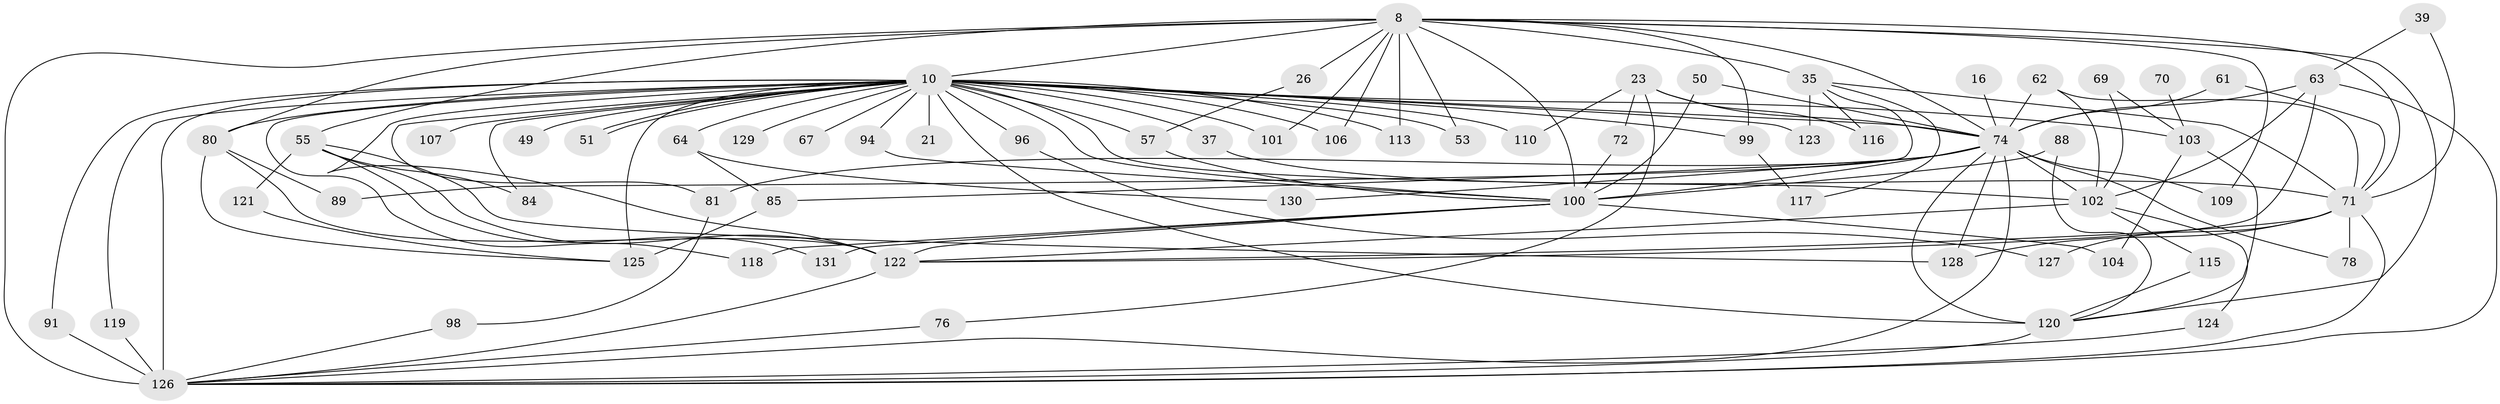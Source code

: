 // original degree distribution, {29: 0.007633587786259542, 27: 0.015267175572519083, 21: 0.015267175572519083, 15: 0.007633587786259542, 17: 0.007633587786259542, 18: 0.007633587786259542, 22: 0.007633587786259542, 20: 0.007633587786259542, 6: 0.03816793893129771, 3: 0.20610687022900764, 4: 0.06870229007633588, 7: 0.007633587786259542, 2: 0.5190839694656488, 11: 0.015267175572519083, 5: 0.06870229007633588}
// Generated by graph-tools (version 1.1) at 2025/43/03/09/25 04:43:55]
// undirected, 65 vertices, 130 edges
graph export_dot {
graph [start="1"]
  node [color=gray90,style=filled];
  8 [super="+2"];
  10 [super="+5+7"];
  16;
  21;
  23;
  26 [super="+12"];
  35 [super="+18+15"];
  37;
  39;
  49;
  50;
  51;
  53;
  55 [super="+44"];
  57 [super="+56"];
  61;
  62;
  63 [super="+58+36"];
  64 [super="+13"];
  67;
  69;
  70;
  71 [super="+17+52"];
  72;
  74 [super="+9+28+48"];
  76;
  78;
  80 [super="+11"];
  81 [super="+40"];
  84;
  85;
  88;
  89;
  91;
  94 [super="+79+83"];
  96;
  98;
  99 [super="+93"];
  100 [super="+30+65"];
  101;
  102 [super="+68+47+42"];
  103 [super="+25+24"];
  104;
  106;
  107;
  109;
  110;
  113;
  115;
  116;
  117;
  118;
  119;
  120 [super="+66+108"];
  121;
  122 [super="+92+111"];
  123;
  124;
  125 [super="+54+114+34"];
  126 [super="+31+112"];
  127 [super="+97"];
  128 [super="+41+95"];
  129;
  130;
  131;
  8 -- 10 [weight=8];
  8 -- 26 [weight=3];
  8 -- 80 [weight=2];
  8 -- 101;
  8 -- 113;
  8 -- 71 [weight=3];
  8 -- 35 [weight=4];
  8 -- 99 [weight=2];
  8 -- 106;
  8 -- 109;
  8 -- 53;
  8 -- 55 [weight=2];
  8 -- 74 [weight=4];
  8 -- 100 [weight=4];
  8 -- 120;
  8 -- 126 [weight=4];
  10 -- 51;
  10 -- 51;
  10 -- 53;
  10 -- 67 [weight=2];
  10 -- 106;
  10 -- 123;
  10 -- 129 [weight=2];
  10 -- 96 [weight=2];
  10 -- 102 [weight=4];
  10 -- 103 [weight=3];
  10 -- 107 [weight=2];
  10 -- 49 [weight=2];
  10 -- 118;
  10 -- 64 [weight=3];
  10 -- 21 [weight=2];
  10 -- 37;
  10 -- 74 [weight=11];
  10 -- 80;
  10 -- 81;
  10 -- 84;
  10 -- 91;
  10 -- 94 [weight=2];
  10 -- 99;
  10 -- 101;
  10 -- 110;
  10 -- 113;
  10 -- 119;
  10 -- 125 [weight=4];
  10 -- 126 [weight=15];
  10 -- 100;
  10 -- 57;
  10 -- 122;
  10 -- 120 [weight=2];
  16 -- 74;
  23 -- 72;
  23 -- 76;
  23 -- 110;
  23 -- 116;
  23 -- 74 [weight=2];
  26 -- 57;
  35 -- 117;
  35 -- 89;
  35 -- 116;
  35 -- 123;
  35 -- 71;
  37 -- 71;
  39 -- 71;
  39 -- 63;
  50 -- 74;
  50 -- 100;
  55 -- 121;
  55 -- 131;
  55 -- 84;
  55 -- 128;
  55 -- 122;
  57 -- 100;
  61 -- 74;
  61 -- 71;
  62 -- 71;
  62 -- 102;
  62 -- 74;
  63 -- 74 [weight=2];
  63 -- 122;
  63 -- 102 [weight=2];
  63 -- 126;
  64 -- 85;
  64 -- 130;
  69 -- 102;
  69 -- 103;
  70 -- 103;
  71 -- 78;
  71 -- 127 [weight=2];
  71 -- 128 [weight=2];
  71 -- 126;
  71 -- 122;
  72 -- 100;
  74 -- 130;
  74 -- 78;
  74 -- 81 [weight=2];
  74 -- 85;
  74 -- 109;
  74 -- 100;
  74 -- 128;
  74 -- 120 [weight=4];
  74 -- 126 [weight=4];
  74 -- 102;
  76 -- 126;
  80 -- 89;
  80 -- 125;
  80 -- 122;
  81 -- 98;
  85 -- 125;
  88 -- 100;
  88 -- 120;
  91 -- 126;
  94 -- 100 [weight=2];
  96 -- 127;
  98 -- 126;
  99 -- 117;
  100 -- 131;
  100 -- 104;
  100 -- 118;
  100 -- 122 [weight=2];
  102 -- 124;
  102 -- 115;
  102 -- 122;
  103 -- 104;
  103 -- 120;
  115 -- 120;
  119 -- 126;
  120 -- 126;
  121 -- 125;
  122 -- 126;
  124 -- 126;
}
